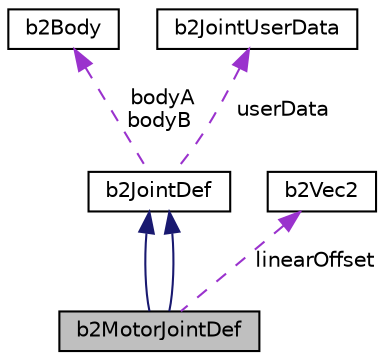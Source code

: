 digraph "b2MotorJointDef"
{
 // LATEX_PDF_SIZE
  edge [fontname="Helvetica",fontsize="10",labelfontname="Helvetica",labelfontsize="10"];
  node [fontname="Helvetica",fontsize="10",shape=record];
  Node1 [label="b2MotorJointDef",height=0.2,width=0.4,color="black", fillcolor="grey75", style="filled", fontcolor="black",tooltip="Motor joint definition."];
  Node2 -> Node1 [dir="back",color="midnightblue",fontsize="10",style="solid"];
  Node2 [label="b2JointDef",height=0.2,width=0.4,color="black", fillcolor="white", style="filled",URL="$structb2JointDef.html",tooltip="Joint definitions are used to construct joints."];
  Node3 -> Node2 [dir="back",color="darkorchid3",fontsize="10",style="dashed",label=" bodyA\nbodyB" ];
  Node3 [label="b2Body",height=0.2,width=0.4,color="black", fillcolor="white", style="filled",URL="$classb2Body.html",tooltip="A rigid body. These are created via b2World::CreateBody."];
  Node4 -> Node2 [dir="back",color="darkorchid3",fontsize="10",style="dashed",label=" userData" ];
  Node4 [label="b2JointUserData",height=0.2,width=0.4,color="black", fillcolor="white", style="filled",URL="$structb2JointUserData.html",tooltip="You can define this to inject whatever data you want in b2Joint."];
  Node2 -> Node1 [dir="back",color="midnightblue",fontsize="10",style="solid"];
  Node5 -> Node1 [dir="back",color="darkorchid3",fontsize="10",style="dashed",label=" linearOffset" ];
  Node5 [label="b2Vec2",height=0.2,width=0.4,color="black", fillcolor="white", style="filled",URL="$structb2Vec2.html",tooltip="A 2D column vector."];
}
